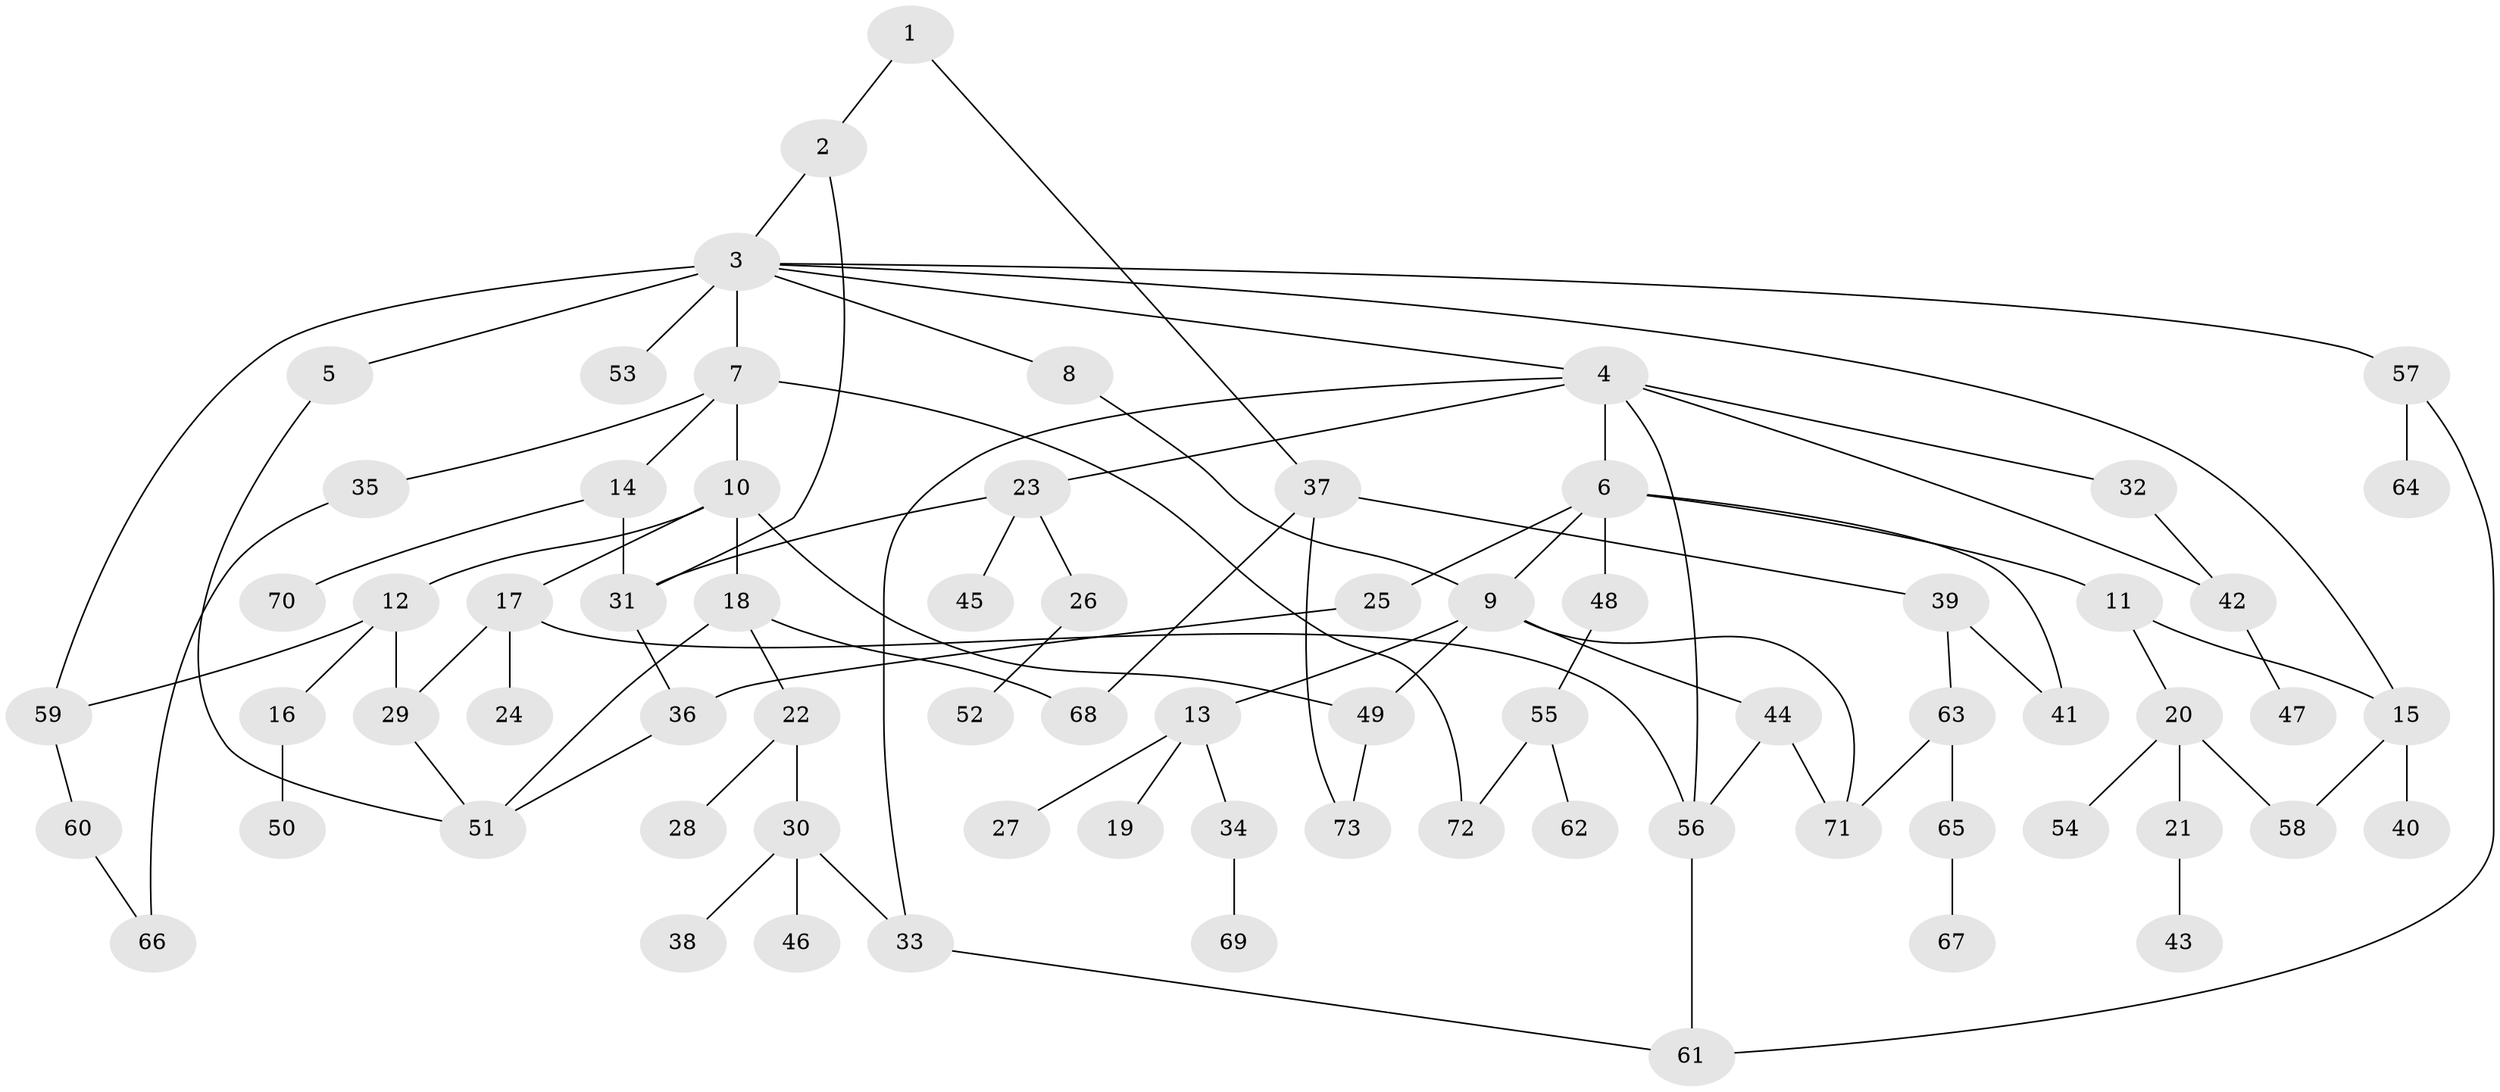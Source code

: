 // Generated by graph-tools (version 1.1) at 2025/42/03/09/25 04:42:01]
// undirected, 73 vertices, 97 edges
graph export_dot {
graph [start="1"]
  node [color=gray90,style=filled];
  1;
  2;
  3;
  4;
  5;
  6;
  7;
  8;
  9;
  10;
  11;
  12;
  13;
  14;
  15;
  16;
  17;
  18;
  19;
  20;
  21;
  22;
  23;
  24;
  25;
  26;
  27;
  28;
  29;
  30;
  31;
  32;
  33;
  34;
  35;
  36;
  37;
  38;
  39;
  40;
  41;
  42;
  43;
  44;
  45;
  46;
  47;
  48;
  49;
  50;
  51;
  52;
  53;
  54;
  55;
  56;
  57;
  58;
  59;
  60;
  61;
  62;
  63;
  64;
  65;
  66;
  67;
  68;
  69;
  70;
  71;
  72;
  73;
  1 -- 2;
  1 -- 37;
  2 -- 3;
  2 -- 31;
  3 -- 4;
  3 -- 5;
  3 -- 7;
  3 -- 8;
  3 -- 53;
  3 -- 57;
  3 -- 15;
  3 -- 59;
  4 -- 6;
  4 -- 23;
  4 -- 32;
  4 -- 33;
  4 -- 42;
  4 -- 56;
  5 -- 51;
  6 -- 11;
  6 -- 25;
  6 -- 41;
  6 -- 48;
  6 -- 9;
  7 -- 10;
  7 -- 14;
  7 -- 35;
  7 -- 72;
  8 -- 9;
  9 -- 13;
  9 -- 44;
  9 -- 71;
  9 -- 49;
  10 -- 12;
  10 -- 17;
  10 -- 18;
  10 -- 49;
  11 -- 15;
  11 -- 20;
  12 -- 16;
  12 -- 59;
  12 -- 29;
  13 -- 19;
  13 -- 27;
  13 -- 34;
  14 -- 70;
  14 -- 31;
  15 -- 40;
  15 -- 58;
  16 -- 50;
  17 -- 24;
  17 -- 29;
  17 -- 56;
  18 -- 22;
  18 -- 68;
  18 -- 51;
  20 -- 21;
  20 -- 54;
  20 -- 58;
  21 -- 43;
  22 -- 28;
  22 -- 30;
  23 -- 26;
  23 -- 45;
  23 -- 31;
  25 -- 36;
  26 -- 52;
  29 -- 51;
  30 -- 33;
  30 -- 38;
  30 -- 46;
  31 -- 36;
  32 -- 42;
  33 -- 61;
  34 -- 69;
  35 -- 66;
  36 -- 51;
  37 -- 39;
  37 -- 68;
  37 -- 73;
  39 -- 63;
  39 -- 41;
  42 -- 47;
  44 -- 56;
  44 -- 71;
  48 -- 55;
  49 -- 73;
  55 -- 62;
  55 -- 72;
  56 -- 61;
  57 -- 64;
  57 -- 61;
  59 -- 60;
  60 -- 66;
  63 -- 65;
  63 -- 71;
  65 -- 67;
}
